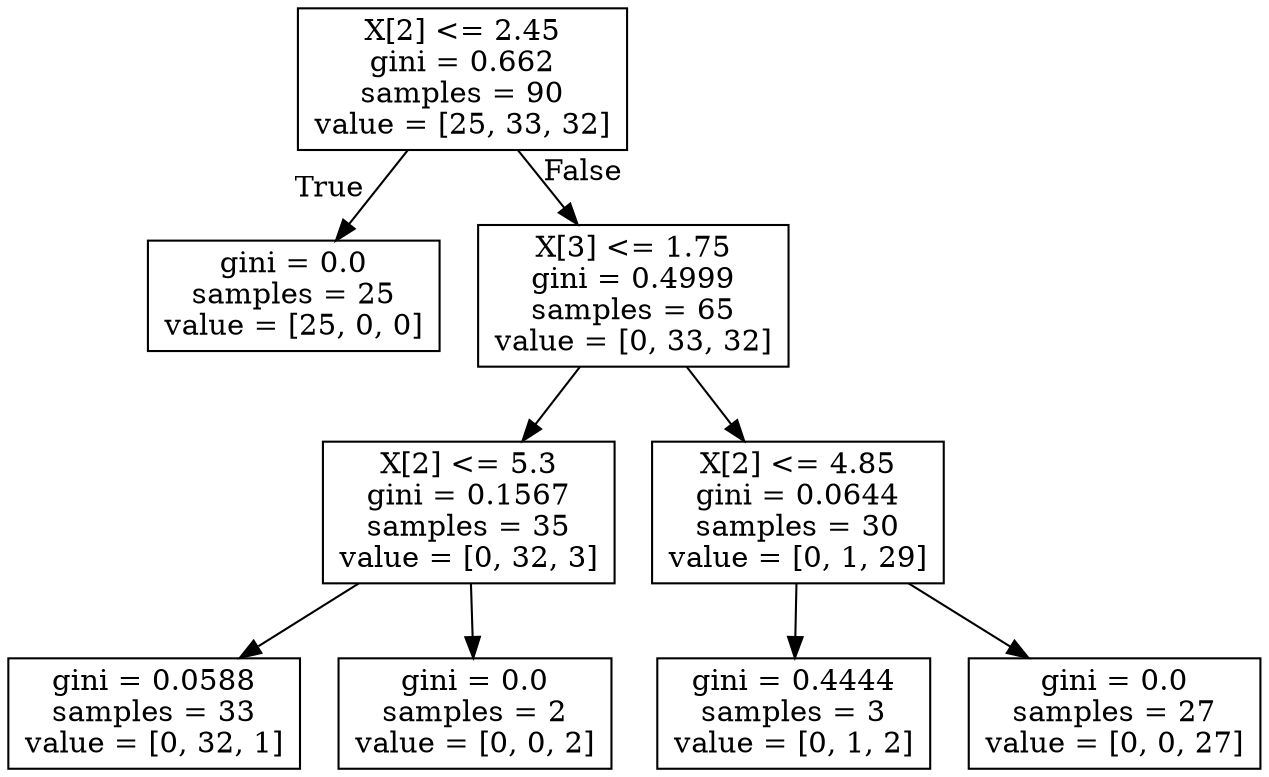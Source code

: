 digraph Tree {
node [shape=box] ;
0 [label="X[2] <= 2.45\ngini = 0.662\nsamples = 90\nvalue = [25, 33, 32]"] ;
1 [label="gini = 0.0\nsamples = 25\nvalue = [25, 0, 0]"] ;
0 -> 1 [labeldistance=2.5, labelangle=45, headlabel="True"] ;
2 [label="X[3] <= 1.75\ngini = 0.4999\nsamples = 65\nvalue = [0, 33, 32]"] ;
0 -> 2 [labeldistance=2.5, labelangle=-45, headlabel="False"] ;
3 [label="X[2] <= 5.3\ngini = 0.1567\nsamples = 35\nvalue = [0, 32, 3]"] ;
2 -> 3 ;
4 [label="gini = 0.0588\nsamples = 33\nvalue = [0, 32, 1]"] ;
3 -> 4 ;
5 [label="gini = 0.0\nsamples = 2\nvalue = [0, 0, 2]"] ;
3 -> 5 ;
6 [label="X[2] <= 4.85\ngini = 0.0644\nsamples = 30\nvalue = [0, 1, 29]"] ;
2 -> 6 ;
7 [label="gini = 0.4444\nsamples = 3\nvalue = [0, 1, 2]"] ;
6 -> 7 ;
8 [label="gini = 0.0\nsamples = 27\nvalue = [0, 0, 27]"] ;
6 -> 8 ;
}